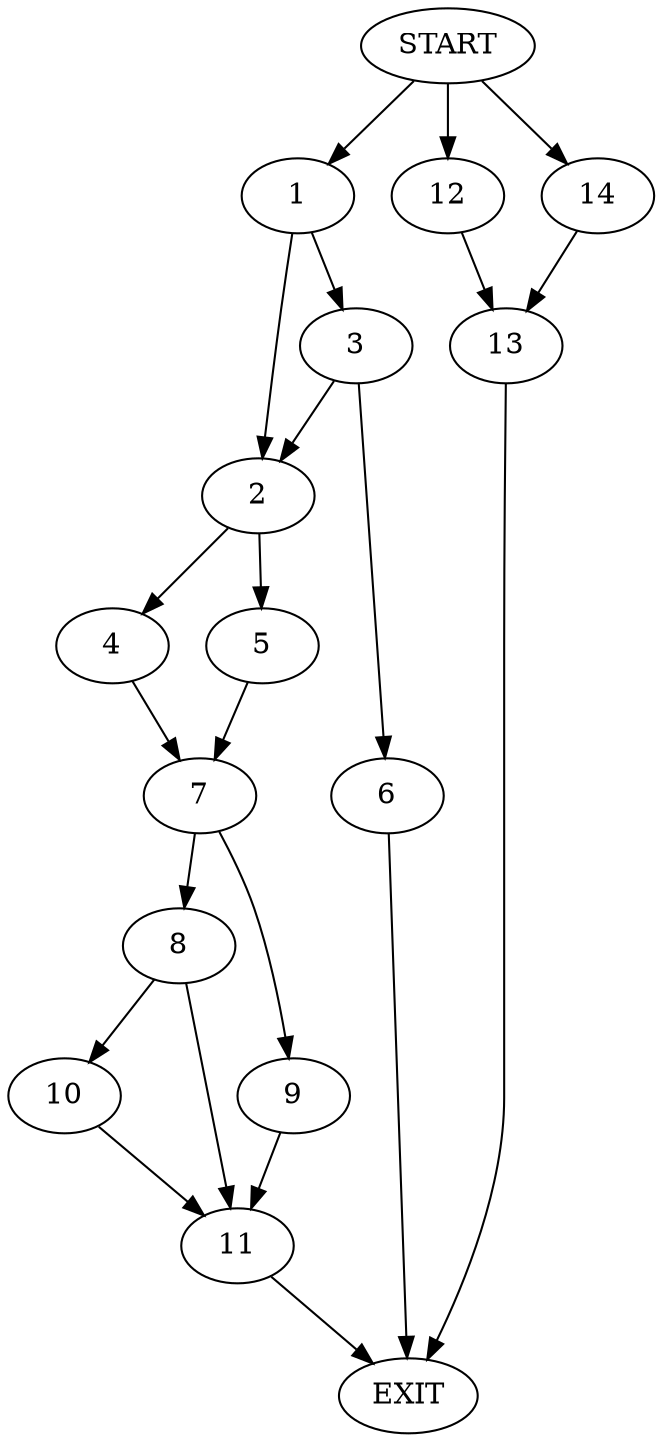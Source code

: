 digraph {
0 [label="START"]
15 [label="EXIT"]
0 -> 1
1 -> 2
1 -> 3
2 -> 4
2 -> 5
3 -> 2
3 -> 6
6 -> 15
4 -> 7
5 -> 7
7 -> 8
7 -> 9
8 -> 10
8 -> 11
9 -> 11
11 -> 15
10 -> 11
0 -> 12
12 -> 13
13 -> 15
0 -> 14
14 -> 13
}
